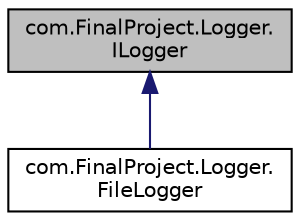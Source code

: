digraph "com.FinalProject.Logger.ILogger"
{
 // LATEX_PDF_SIZE
  edge [fontname="Helvetica",fontsize="10",labelfontname="Helvetica",labelfontsize="10"];
  node [fontname="Helvetica",fontsize="10",shape=record];
  Node1 [label="com.FinalProject.Logger.\lILogger",height=0.2,width=0.4,color="black", fillcolor="grey75", style="filled", fontcolor="black",tooltip=" "];
  Node1 -> Node2 [dir="back",color="midnightblue",fontsize="10",style="solid",fontname="Helvetica"];
  Node2 [label="com.FinalProject.Logger.\lFileLogger",height=0.2,width=0.4,color="black", fillcolor="white", style="filled",URL="$classcom_1_1FinalProject_1_1Logger_1_1FileLogger.html",tooltip=" "];
}
